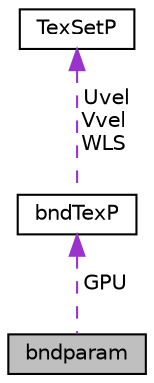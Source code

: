 digraph "bndparam"
{
 // LATEX_PDF_SIZE
  edge [fontname="Helvetica",fontsize="10",labelfontname="Helvetica",labelfontsize="10"];
  node [fontname="Helvetica",fontsize="10",shape=record];
  Node1 [label="bndparam",height=0.2,width=0.4,color="black", fillcolor="grey75", style="filled", fontcolor="black",tooltip=" "];
  Node2 -> Node1 [dir="back",color="darkorchid3",fontsize="10",style="dashed",label=" GPU" ,fontname="Helvetica"];
  Node2 [label="bndTexP",height=0.2,width=0.4,color="black", fillcolor="white", style="filled",URL="$structbndTexP.html",tooltip=" "];
  Node3 -> Node2 [dir="back",color="darkorchid3",fontsize="10",style="dashed",label=" Uvel\nVvel\nWLS" ,fontname="Helvetica"];
  Node3 [label="TexSetP",height=0.2,width=0.4,color="black", fillcolor="white", style="filled",URL="$structTexSetP.html",tooltip=" "];
}
